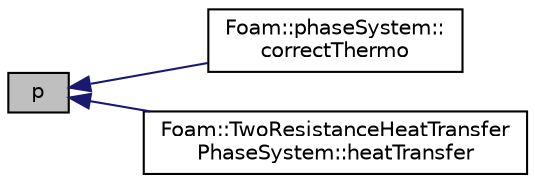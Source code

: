 digraph "p"
{
  bgcolor="transparent";
  edge [fontname="Helvetica",fontsize="10",labelfontname="Helvetica",labelfontsize="10"];
  node [fontname="Helvetica",fontsize="10",shape=record];
  rankdir="LR";
  Node1 [label="p",height=0.2,width=0.4,color="black", fillcolor="grey75", style="filled" fontcolor="black"];
  Node1 -> Node2 [dir="back",color="midnightblue",fontsize="10",style="solid",fontname="Helvetica"];
  Node2 [label="Foam::phaseSystem::\lcorrectThermo",height=0.2,width=0.4,color="black",URL="$classFoam_1_1phaseSystem.html#a384d6b2a16c5f5fdbaf7412b0f0157f8",tooltip="Correct the thermodynamics. "];
  Node1 -> Node3 [dir="back",color="midnightblue",fontsize="10",style="solid",fontname="Helvetica"];
  Node3 [label="Foam::TwoResistanceHeatTransfer\lPhaseSystem::heatTransfer",height=0.2,width=0.4,color="black",URL="$classFoam_1_1TwoResistanceHeatTransferPhaseSystem.html#a1c686c31025c6205225aa9f140c87053",tooltip="Return the heat transfer matrices. "];
}
